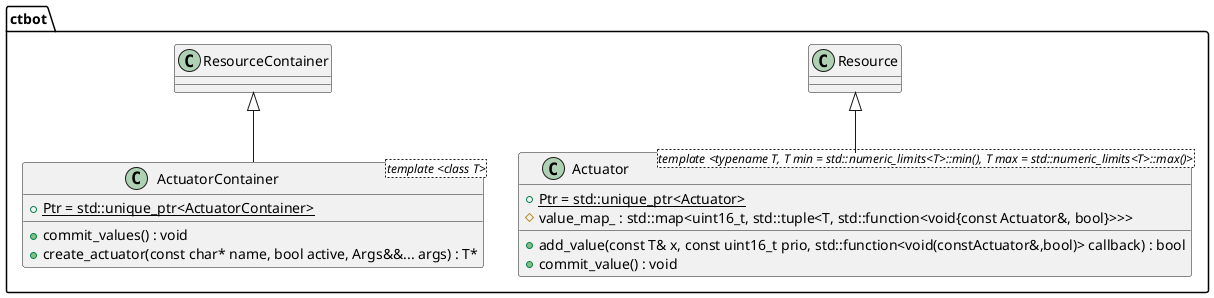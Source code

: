 @startuml actuator

namespace ctbot {
    class Actuator <template <typename T, T min = std::numeric_limits<T>::min(), T max = std::numeric_limits<T>::max()>> {
        +{static} Ptr = std::unique_ptr<Actuator>
        +add_value(const T& x, const uint16_t prio, std::function<void(constActuator&,bool)> callback) : bool
        +commit_value() : void
        #value_map_ : std::map<uint16_t, std::tuple<T, std::function<void{const Actuator&, bool}>>>
    }

    class ActuatorContainer <template <class T>> {
        +{static} Ptr = std::unique_ptr<ActuatorContainer>
        +commit_values() : void
        +create_actuator(const char* name, bool active, Args&&... args) : T*
    }

    Resource <|-- Actuator
    ResourceContainer <|-- ActuatorContainer
}

@enduml
